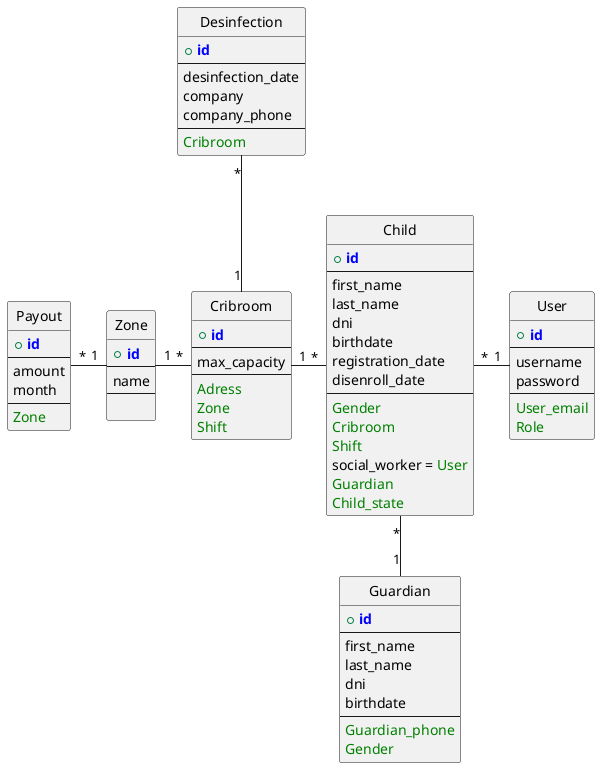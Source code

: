 @startuml

' !define ENTITY
!define PRIMARY_KEY(x) <b><color:blue>x</color></b>
!define FOREIGN_KEY(x) <color:green>x</color>

hide circle



' Padrones
    ' Children
        ' Users
            ' Gender
            ' Cribroom
            ' Shift
            ' User
            ' Guardian
            ' Children_state
            ' Padron


entity Cribroom {
    + PRIMARY_KEY(id)
    --
    max_capacity
    --
    FOREIGN_KEY(Adress)
    FOREIGN_KEY(Zone)
    FOREIGN_KEY(Shift)
}
' Cribroom muchos a muchos Shift
' Cribroom puede tener mañana y tarde o solo mañana, etc


entity Desinfection {
    + PRIMARY_KEY(id)
    --
    desinfection_date
    company
    company_phone
    --
    FOREIGN_KEY(Cribroom)
}
Desinfection "*" -- "1" Cribroom

entity Payout {
    + PRIMARY_KEY(id)
    --
    amount
    month
    --
    FOREIGN_KEY(Zone)
    ' Payout_Adress = capital or upcountry
}

entity Zone {
    + PRIMARY_KEY(id)
    --
    name
    --

    ' interior or capital
}

Payout "*" - "1" Zone
Zone "1" - "*" Cribroom

entity Child {
    + PRIMARY_KEY(id)
    --
    first_name
    last_name
    dni
    birthdate
    registration_date
    disenroll_date
    --
    FOREIGN_KEY(Gender)
    FOREIGN_KEY(Cribroom)
    FOREIGN_KEY(Shift)
    social_worker = FOREIGN_KEY(User)
    FOREIGN_KEY(Guardian)
    FOREIGN_KEY(Child_state)
}

Cribroom "1" - "*" Child

entity User {
    + PRIMARY_KEY(id)
    --
    username
    password
    --
    FOREIGN_KEY(User_email)
    FOREIGN_KEY(Role)
}

Child "*" - "1" User

entity Guardian {
    + PRIMARY_KEY(id)
    --
    first_name
    last_name
    dni 
    birthdate
    --
    FOREIGN_KEY(Guardian_phone)
    FOREIGN_KEY(Gender)
}

Child "*" -- "1" Guardian


@enduml